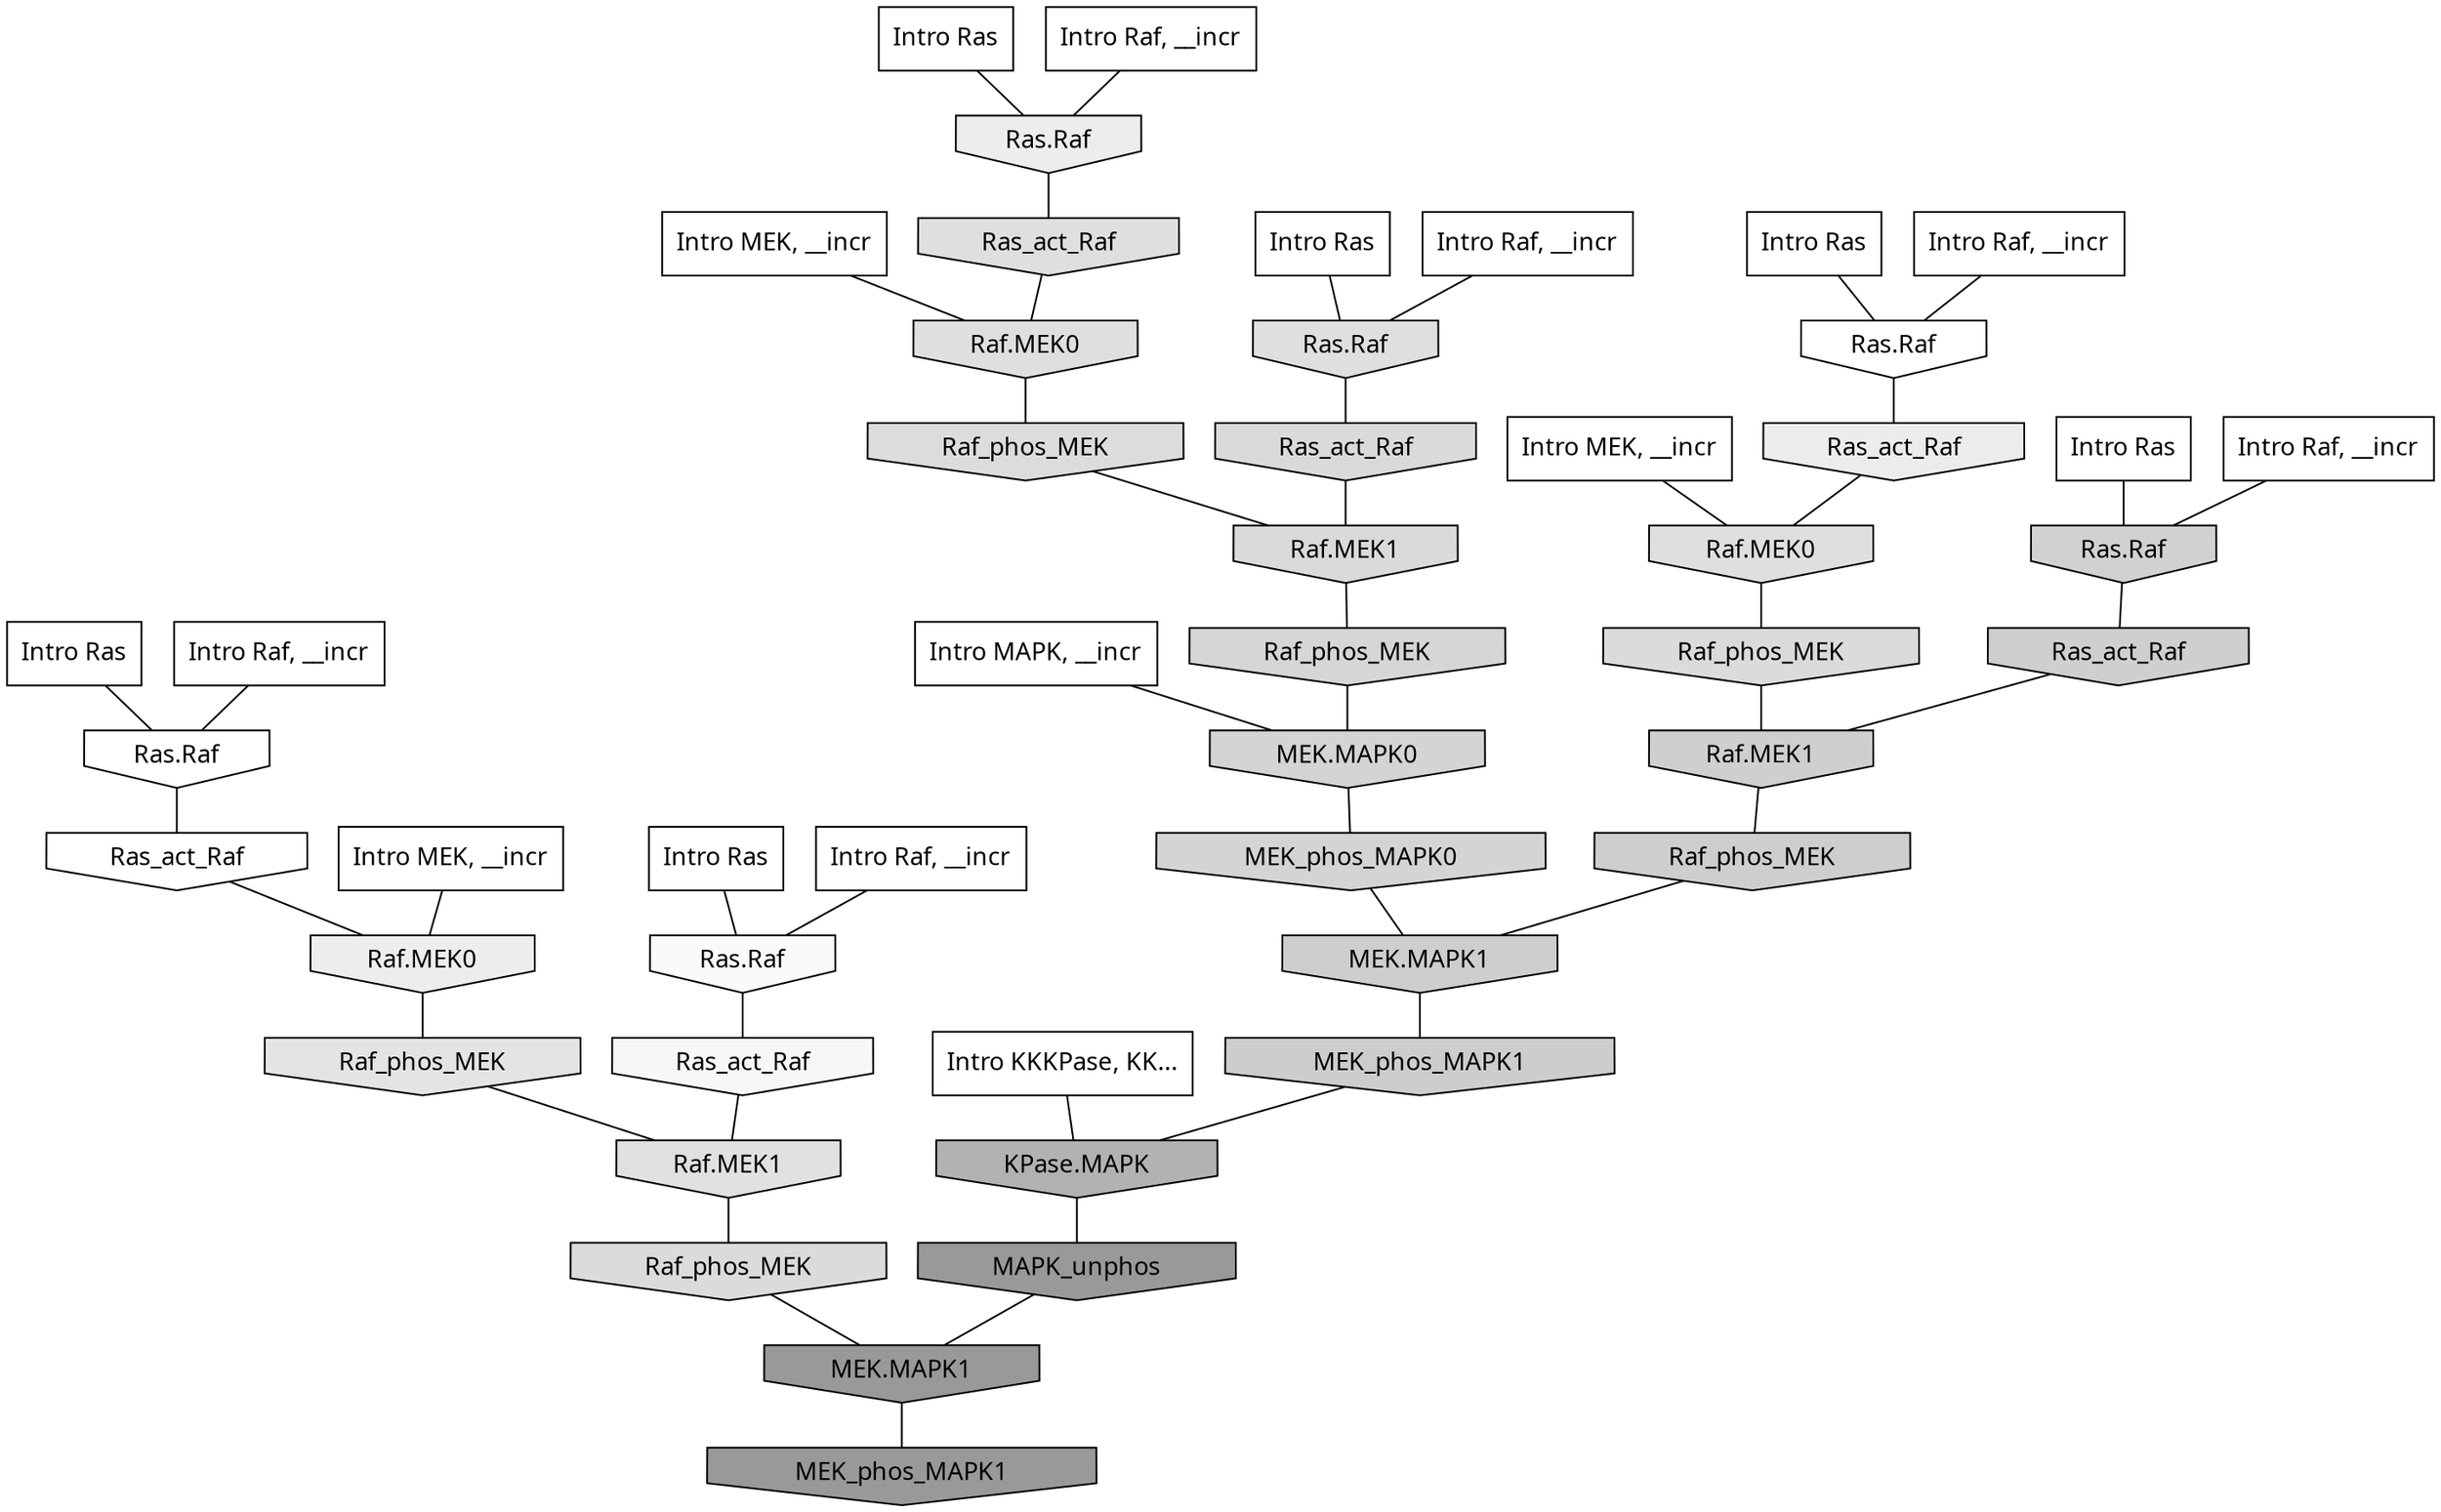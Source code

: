 digraph G{
  rankdir="TB";
  ranksep=0.30;
  node [fontname="CMU Serif"];
  edge [fontname="CMU Serif"];
  
  2 [label="Intro Ras", shape=rectangle, style=filled, fillcolor="0.000 0.000 1.000"]
  
  3 [label="Intro Ras", shape=rectangle, style=filled, fillcolor="0.000 0.000 1.000"]
  
  54 [label="Intro Ras", shape=rectangle, style=filled, fillcolor="0.000 0.000 1.000"]
  
  73 [label="Intro Ras", shape=rectangle, style=filled, fillcolor="0.000 0.000 1.000"]
  
  87 [label="Intro Ras", shape=rectangle, style=filled, fillcolor="0.000 0.000 1.000"]
  
  90 [label="Intro Ras", shape=rectangle, style=filled, fillcolor="0.000 0.000 1.000"]
  
  174 [label="Intro Raf, __incr", shape=rectangle, style=filled, fillcolor="0.000 0.000 1.000"]
  
  424 [label="Intro Raf, __incr", shape=rectangle, style=filled, fillcolor="0.000 0.000 1.000"]
  
  465 [label="Intro Raf, __incr", shape=rectangle, style=filled, fillcolor="0.000 0.000 1.000"]
  
  638 [label="Intro Raf, __incr", shape=rectangle, style=filled, fillcolor="0.000 0.000 1.000"]
  
  726 [label="Intro Raf, __incr", shape=rectangle, style=filled, fillcolor="0.000 0.000 1.000"]
  
  965 [label="Intro Raf, __incr", shape=rectangle, style=filled, fillcolor="0.000 0.000 1.000"]
  
  1344 [label="Intro MEK, __incr", shape=rectangle, style=filled, fillcolor="0.000 0.000 1.000"]
  
  1354 [label="Intro MEK, __incr", shape=rectangle, style=filled, fillcolor="0.000 0.000 1.000"]
  
  1812 [label="Intro MEK, __incr", shape=rectangle, style=filled, fillcolor="0.000 0.000 1.000"]
  
  2656 [label="Intro MAPK, __incr", shape=rectangle, style=filled, fillcolor="0.000 0.000 1.000"]
  
  3139 [label="Intro KKKPase, KK...", shape=rectangle, style=filled, fillcolor="0.000 0.000 1.000"]
  
  3218 [label="Ras.Raf", shape=invhouse, style=filled, fillcolor="0.000 0.000 1.000"]
  
  3228 [label="Ras.Raf", shape=invhouse, style=filled, fillcolor="0.000 0.000 1.000"]
  
  3320 [label="Ras_act_Raf", shape=invhouse, style=filled, fillcolor="0.000 0.000 0.999"]
  
  3547 [label="Ras.Raf", shape=invhouse, style=filled, fillcolor="0.000 0.000 0.979"]
  
  3705 [label="Ras_act_Raf", shape=invhouse, style=filled, fillcolor="0.000 0.000 0.968"]
  
  4747 [label="Ras.Raf", shape=invhouse, style=filled, fillcolor="0.000 0.000 0.928"]
  
  4817 [label="Raf.MEK0", shape=invhouse, style=filled, fillcolor="0.000 0.000 0.926"]
  
  4841 [label="Ras_act_Raf", shape=invhouse, style=filled, fillcolor="0.000 0.000 0.925"]
  
  5743 [label="Raf_phos_MEK", shape=invhouse, style=filled, fillcolor="0.000 0.000 0.894"]
  
  6135 [label="Raf.MEK1", shape=invhouse, style=filled, fillcolor="0.000 0.000 0.882"]
  
  6467 [label="Raf.MEK0", shape=invhouse, style=filled, fillcolor="0.000 0.000 0.874"]
  
  6523 [label="Ras_act_Raf", shape=invhouse, style=filled, fillcolor="0.000 0.000 0.872"]
  
  6527 [label="Raf.MEK0", shape=invhouse, style=filled, fillcolor="0.000 0.000 0.872"]
  
  6531 [label="Ras.Raf", shape=invhouse, style=filled, fillcolor="0.000 0.000 0.872"]
  
  7111 [label="Raf_phos_MEK", shape=invhouse, style=filled, fillcolor="0.000 0.000 0.860"]
  
  7330 [label="Raf_phos_MEK", shape=invhouse, style=filled, fillcolor="0.000 0.000 0.856"]
  
  7341 [label="Raf_phos_MEK", shape=invhouse, style=filled, fillcolor="0.000 0.000 0.856"]
  
  7551 [label="Ras_act_Raf", shape=invhouse, style=filled, fillcolor="0.000 0.000 0.853"]
  
  7555 [label="Raf.MEK1", shape=invhouse, style=filled, fillcolor="0.000 0.000 0.853"]
  
  8481 [label="Raf_phos_MEK", shape=invhouse, style=filled, fillcolor="0.000 0.000 0.836"]
  
  8781 [label="MEK.MAPK0", shape=invhouse, style=filled, fillcolor="0.000 0.000 0.830"]
  
  8814 [label="MEK_phos_MAPK0", shape=invhouse, style=filled, fillcolor="0.000 0.000 0.829"]
  
  9555 [label="Ras.Raf", shape=invhouse, style=filled, fillcolor="0.000 0.000 0.819"]
  
  10094 [label="Ras_act_Raf", shape=invhouse, style=filled, fillcolor="0.000 0.000 0.812"]
  
  10104 [label="Raf.MEK1", shape=invhouse, style=filled, fillcolor="0.000 0.000 0.812"]
  
  10523 [label="Raf_phos_MEK", shape=invhouse, style=filled, fillcolor="0.000 0.000 0.807"]
  
  10526 [label="MEK.MAPK1", shape=invhouse, style=filled, fillcolor="0.000 0.000 0.807"]
  
  10911 [label="MEK_phos_MAPK1", shape=invhouse, style=filled, fillcolor="0.000 0.000 0.802"]
  
  18911 [label="KPase.MAPK", shape=invhouse, style=filled, fillcolor="0.000 0.000 0.696"]
  
  21667 [label="MAPK_unphos", shape=invhouse, style=filled, fillcolor="0.000 0.000 0.601"]
  
  21668 [label="MEK.MAPK1", shape=invhouse, style=filled, fillcolor="0.000 0.000 0.601"]
  
  21709 [label="MEK_phos_MAPK1", shape=invhouse, style=filled, fillcolor="0.000 0.000 0.600"]
  
  
  21668 -> 21709 [dir=none, color="0.000 0.000 0.000"] 
  21667 -> 21668 [dir=none, color="0.000 0.000 0.000"] 
  18911 -> 21667 [dir=none, color="0.000 0.000 0.000"] 
  10911 -> 18911 [dir=none, color="0.000 0.000 0.000"] 
  10526 -> 10911 [dir=none, color="0.000 0.000 0.000"] 
  10523 -> 10526 [dir=none, color="0.000 0.000 0.000"] 
  10104 -> 10523 [dir=none, color="0.000 0.000 0.000"] 
  10094 -> 10104 [dir=none, color="0.000 0.000 0.000"] 
  9555 -> 10094 [dir=none, color="0.000 0.000 0.000"] 
  8814 -> 10526 [dir=none, color="0.000 0.000 0.000"] 
  8781 -> 8814 [dir=none, color="0.000 0.000 0.000"] 
  8481 -> 8781 [dir=none, color="0.000 0.000 0.000"] 
  7555 -> 8481 [dir=none, color="0.000 0.000 0.000"] 
  7551 -> 7555 [dir=none, color="0.000 0.000 0.000"] 
  7341 -> 21668 [dir=none, color="0.000 0.000 0.000"] 
  7330 -> 10104 [dir=none, color="0.000 0.000 0.000"] 
  7111 -> 7555 [dir=none, color="0.000 0.000 0.000"] 
  6531 -> 7551 [dir=none, color="0.000 0.000 0.000"] 
  6527 -> 7111 [dir=none, color="0.000 0.000 0.000"] 
  6523 -> 6527 [dir=none, color="0.000 0.000 0.000"] 
  6467 -> 7330 [dir=none, color="0.000 0.000 0.000"] 
  6135 -> 7341 [dir=none, color="0.000 0.000 0.000"] 
  5743 -> 6135 [dir=none, color="0.000 0.000 0.000"] 
  4841 -> 6467 [dir=none, color="0.000 0.000 0.000"] 
  4817 -> 5743 [dir=none, color="0.000 0.000 0.000"] 
  4747 -> 6523 [dir=none, color="0.000 0.000 0.000"] 
  3705 -> 6135 [dir=none, color="0.000 0.000 0.000"] 
  3547 -> 3705 [dir=none, color="0.000 0.000 0.000"] 
  3320 -> 4817 [dir=none, color="0.000 0.000 0.000"] 
  3228 -> 3320 [dir=none, color="0.000 0.000 0.000"] 
  3218 -> 4841 [dir=none, color="0.000 0.000 0.000"] 
  3139 -> 18911 [dir=none, color="0.000 0.000 0.000"] 
  2656 -> 8781 [dir=none, color="0.000 0.000 0.000"] 
  1812 -> 6467 [dir=none, color="0.000 0.000 0.000"] 
  1354 -> 6527 [dir=none, color="0.000 0.000 0.000"] 
  1344 -> 4817 [dir=none, color="0.000 0.000 0.000"] 
  965 -> 3547 [dir=none, color="0.000 0.000 0.000"] 
  726 -> 6531 [dir=none, color="0.000 0.000 0.000"] 
  638 -> 3218 [dir=none, color="0.000 0.000 0.000"] 
  465 -> 9555 [dir=none, color="0.000 0.000 0.000"] 
  424 -> 3228 [dir=none, color="0.000 0.000 0.000"] 
  174 -> 4747 [dir=none, color="0.000 0.000 0.000"] 
  90 -> 9555 [dir=none, color="0.000 0.000 0.000"] 
  87 -> 6531 [dir=none, color="0.000 0.000 0.000"] 
  73 -> 4747 [dir=none, color="0.000 0.000 0.000"] 
  54 -> 3218 [dir=none, color="0.000 0.000 0.000"] 
  3 -> 3547 [dir=none, color="0.000 0.000 0.000"] 
  2 -> 3228 [dir=none, color="0.000 0.000 0.000"] 
  
  }
